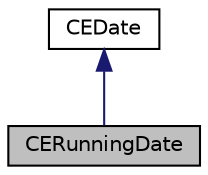 digraph "CERunningDate"
{
  edge [fontname="Helvetica",fontsize="10",labelfontname="Helvetica",labelfontsize="10"];
  node [fontname="Helvetica",fontsize="10",shape=record];
  Node2 [label="CERunningDate",height=0.2,width=0.4,color="black", fillcolor="grey75", style="filled", fontcolor="black"];
  Node3 -> Node2 [dir="back",color="midnightblue",fontsize="10",style="solid",fontname="Helvetica"];
  Node3 [label="CEDate",height=0.2,width=0.4,color="black", fillcolor="white", style="filled",URL="$classCEDate.html",tooltip="CEDate class handles conversion between different date formats. "];
}
